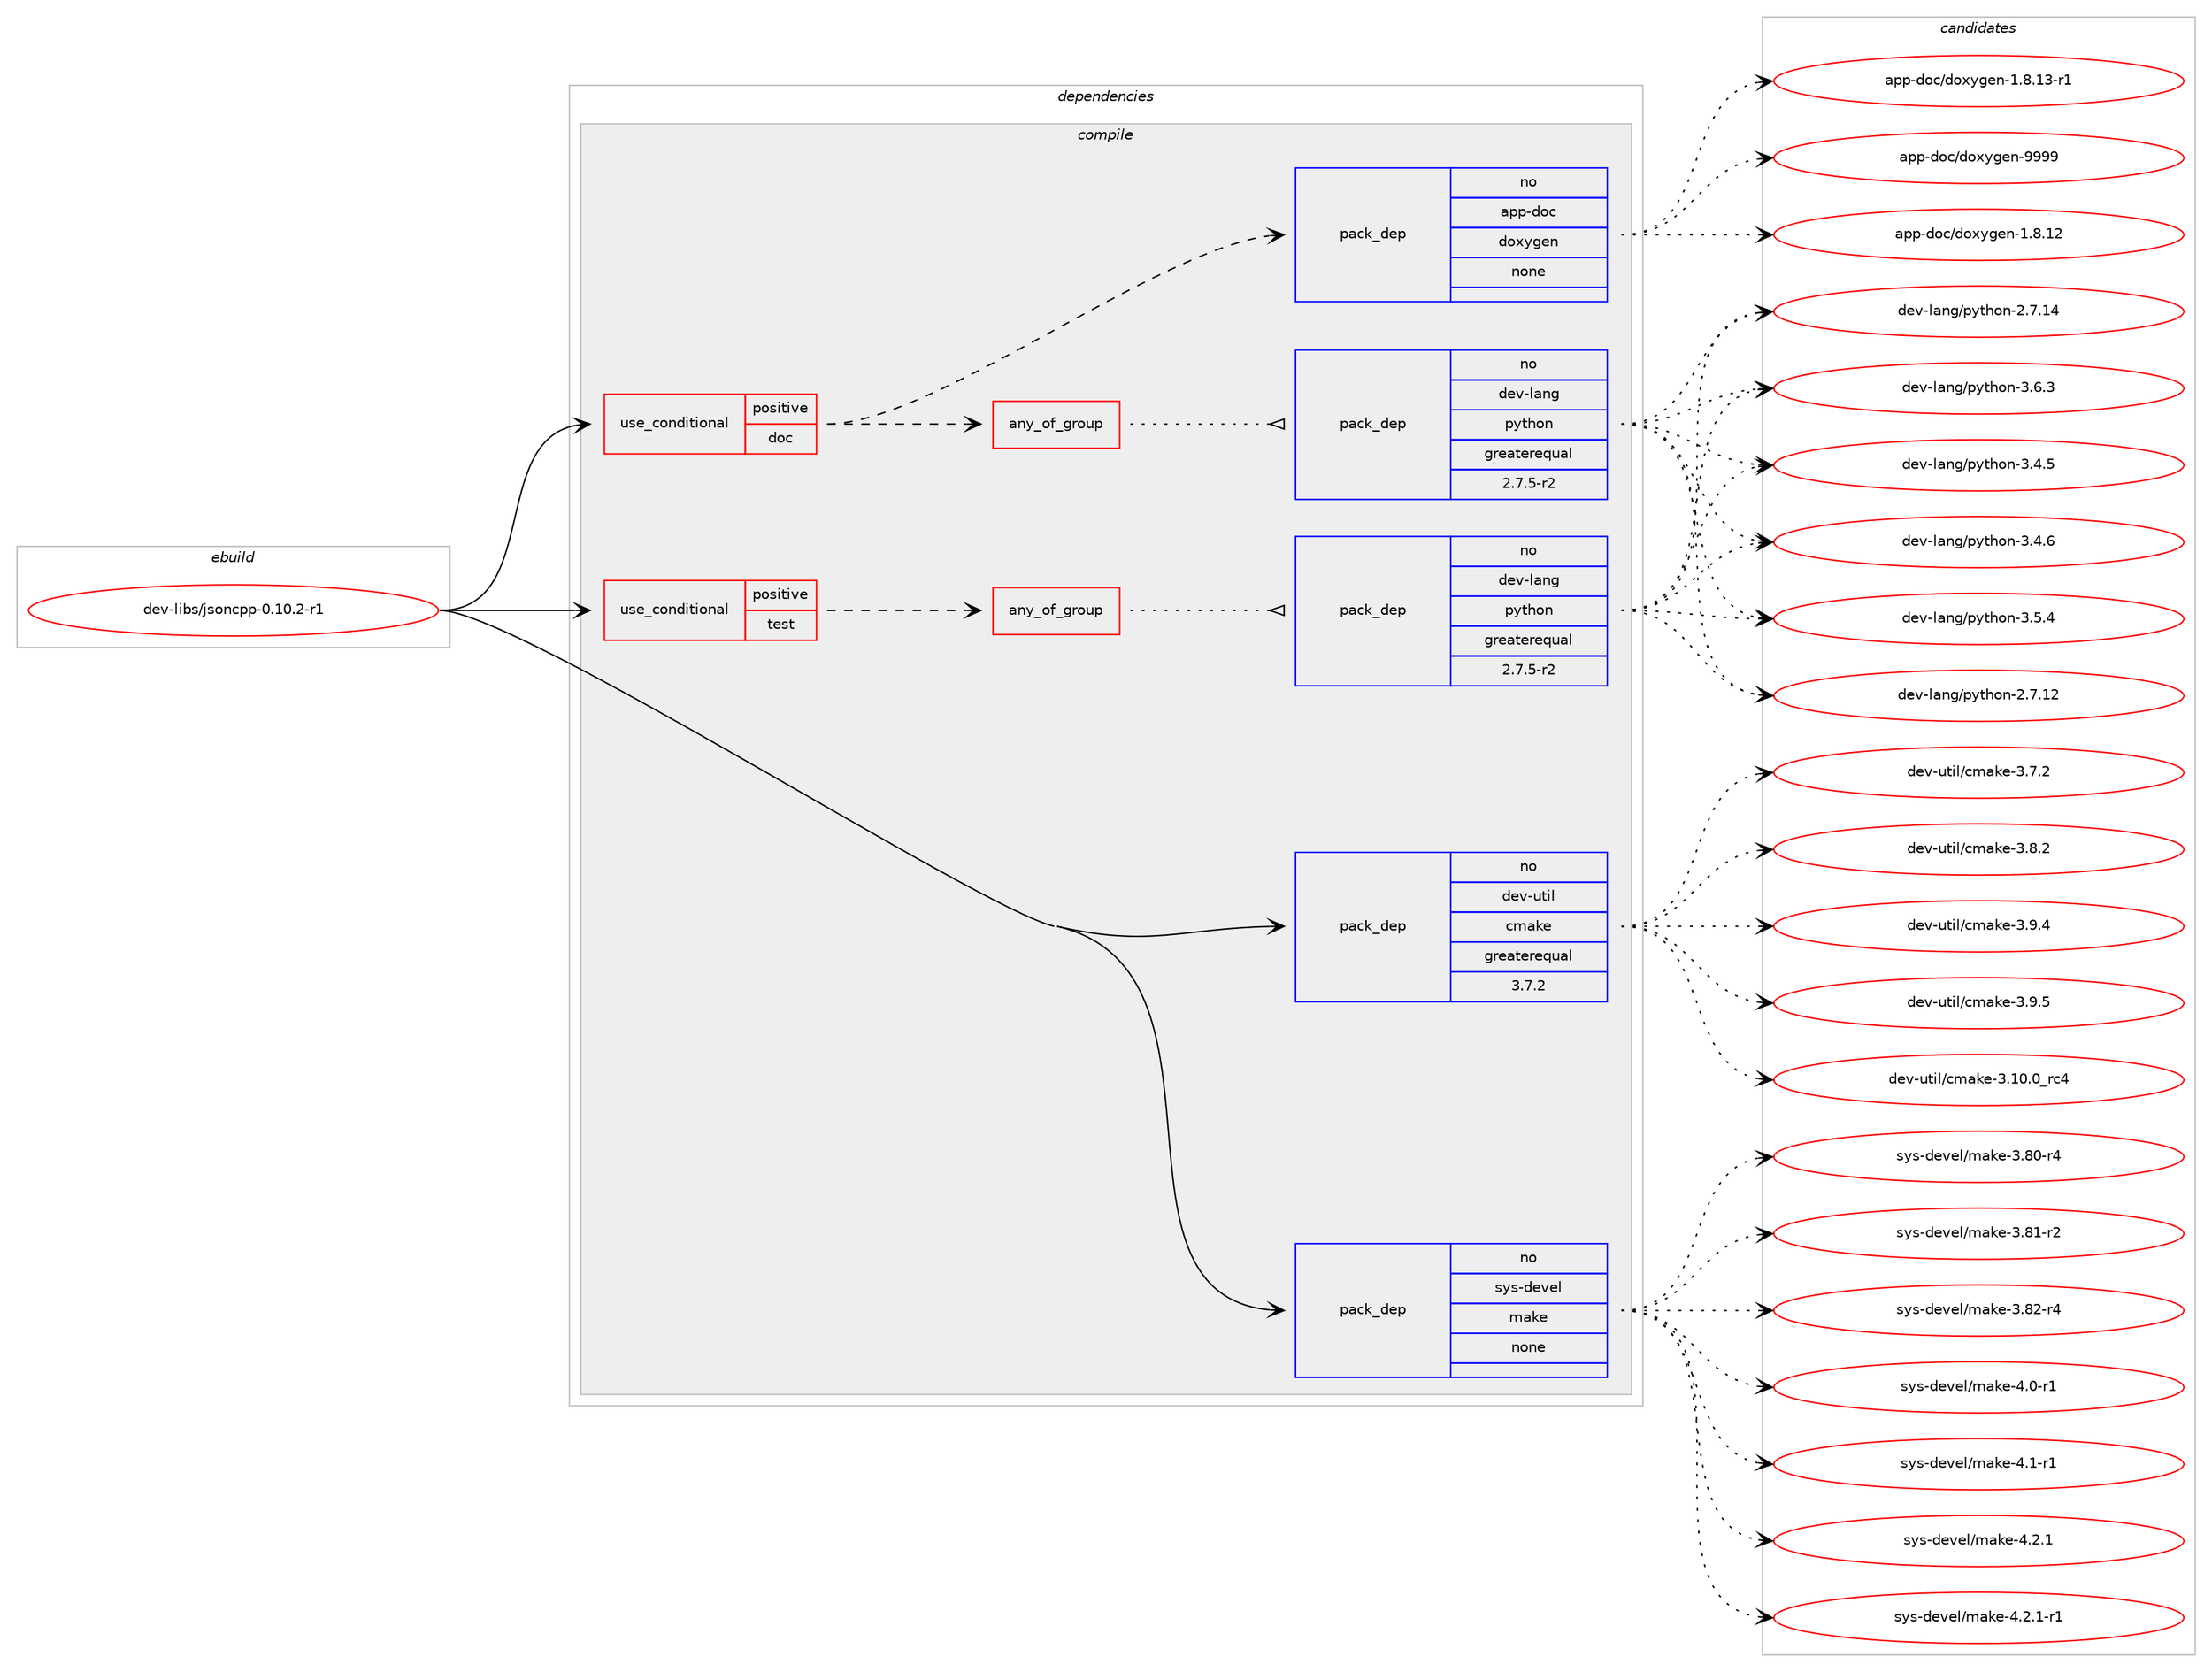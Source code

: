 digraph prolog {

# *************
# Graph options
# *************

newrank=true;
concentrate=true;
compound=true;
graph [rankdir=LR,fontname=Helvetica,fontsize=10,ranksep=1.5];#, ranksep=2.5, nodesep=0.2];
edge  [arrowhead=vee];
node  [fontname=Helvetica,fontsize=10];

# **********
# The ebuild
# **********

subgraph cluster_leftcol {
color=gray;
rank=same;
label=<<i>ebuild</i>>;
id [label="dev-libs/jsoncpp-0.10.2-r1", color=red, width=4, href="../dev-libs/jsoncpp-0.10.2-r1.svg"];
}

# ****************
# The dependencies
# ****************

subgraph cluster_midcol {
color=gray;
label=<<i>dependencies</i>>;
subgraph cluster_compile {
fillcolor="#eeeeee";
style=filled;
label=<<i>compile</i>>;
subgraph cond24646 {
dependency113681 [label=<<TABLE BORDER="0" CELLBORDER="1" CELLSPACING="0" CELLPADDING="4"><TR><TD ROWSPAN="3" CELLPADDING="10">use_conditional</TD></TR><TR><TD>positive</TD></TR><TR><TD>doc</TD></TR></TABLE>>, shape=none, color=red];
subgraph pack85728 {
dependency113682 [label=<<TABLE BORDER="0" CELLBORDER="1" CELLSPACING="0" CELLPADDING="4" WIDTH="220"><TR><TD ROWSPAN="6" CELLPADDING="30">pack_dep</TD></TR><TR><TD WIDTH="110">no</TD></TR><TR><TD>app-doc</TD></TR><TR><TD>doxygen</TD></TR><TR><TD>none</TD></TR><TR><TD></TD></TR></TABLE>>, shape=none, color=blue];
}
dependency113681:e -> dependency113682:w [weight=20,style="dashed",arrowhead="vee"];
subgraph any3277 {
dependency113683 [label=<<TABLE BORDER="0" CELLBORDER="1" CELLSPACING="0" CELLPADDING="4"><TR><TD CELLPADDING="10">any_of_group</TD></TR></TABLE>>, shape=none, color=red];subgraph pack85729 {
dependency113684 [label=<<TABLE BORDER="0" CELLBORDER="1" CELLSPACING="0" CELLPADDING="4" WIDTH="220"><TR><TD ROWSPAN="6" CELLPADDING="30">pack_dep</TD></TR><TR><TD WIDTH="110">no</TD></TR><TR><TD>dev-lang</TD></TR><TR><TD>python</TD></TR><TR><TD>greaterequal</TD></TR><TR><TD>2.7.5-r2</TD></TR></TABLE>>, shape=none, color=blue];
}
dependency113683:e -> dependency113684:w [weight=20,style="dotted",arrowhead="oinv"];
}
dependency113681:e -> dependency113683:w [weight=20,style="dashed",arrowhead="vee"];
}
id:e -> dependency113681:w [weight=20,style="solid",arrowhead="vee"];
subgraph cond24647 {
dependency113685 [label=<<TABLE BORDER="0" CELLBORDER="1" CELLSPACING="0" CELLPADDING="4"><TR><TD ROWSPAN="3" CELLPADDING="10">use_conditional</TD></TR><TR><TD>positive</TD></TR><TR><TD>test</TD></TR></TABLE>>, shape=none, color=red];
subgraph any3278 {
dependency113686 [label=<<TABLE BORDER="0" CELLBORDER="1" CELLSPACING="0" CELLPADDING="4"><TR><TD CELLPADDING="10">any_of_group</TD></TR></TABLE>>, shape=none, color=red];subgraph pack85730 {
dependency113687 [label=<<TABLE BORDER="0" CELLBORDER="1" CELLSPACING="0" CELLPADDING="4" WIDTH="220"><TR><TD ROWSPAN="6" CELLPADDING="30">pack_dep</TD></TR><TR><TD WIDTH="110">no</TD></TR><TR><TD>dev-lang</TD></TR><TR><TD>python</TD></TR><TR><TD>greaterequal</TD></TR><TR><TD>2.7.5-r2</TD></TR></TABLE>>, shape=none, color=blue];
}
dependency113686:e -> dependency113687:w [weight=20,style="dotted",arrowhead="oinv"];
}
dependency113685:e -> dependency113686:w [weight=20,style="dashed",arrowhead="vee"];
}
id:e -> dependency113685:w [weight=20,style="solid",arrowhead="vee"];
subgraph pack85731 {
dependency113688 [label=<<TABLE BORDER="0" CELLBORDER="1" CELLSPACING="0" CELLPADDING="4" WIDTH="220"><TR><TD ROWSPAN="6" CELLPADDING="30">pack_dep</TD></TR><TR><TD WIDTH="110">no</TD></TR><TR><TD>dev-util</TD></TR><TR><TD>cmake</TD></TR><TR><TD>greaterequal</TD></TR><TR><TD>3.7.2</TD></TR></TABLE>>, shape=none, color=blue];
}
id:e -> dependency113688:w [weight=20,style="solid",arrowhead="vee"];
subgraph pack85732 {
dependency113689 [label=<<TABLE BORDER="0" CELLBORDER="1" CELLSPACING="0" CELLPADDING="4" WIDTH="220"><TR><TD ROWSPAN="6" CELLPADDING="30">pack_dep</TD></TR><TR><TD WIDTH="110">no</TD></TR><TR><TD>sys-devel</TD></TR><TR><TD>make</TD></TR><TR><TD>none</TD></TR><TR><TD></TD></TR></TABLE>>, shape=none, color=blue];
}
id:e -> dependency113689:w [weight=20,style="solid",arrowhead="vee"];
}
subgraph cluster_compileandrun {
fillcolor="#eeeeee";
style=filled;
label=<<i>compile and run</i>>;
}
subgraph cluster_run {
fillcolor="#eeeeee";
style=filled;
label=<<i>run</i>>;
}
}

# **************
# The candidates
# **************

subgraph cluster_choices {
rank=same;
color=gray;
label=<<i>candidates</i>>;

subgraph choice85728 {
color=black;
nodesep=1;
choice9711211245100111994710011112012110310111045494656464950 [label="app-doc/doxygen-1.8.12", color=red, width=4,href="../app-doc/doxygen-1.8.12.svg"];
choice97112112451001119947100111120121103101110454946564649514511449 [label="app-doc/doxygen-1.8.13-r1", color=red, width=4,href="../app-doc/doxygen-1.8.13-r1.svg"];
choice971121124510011199471001111201211031011104557575757 [label="app-doc/doxygen-9999", color=red, width=4,href="../app-doc/doxygen-9999.svg"];
dependency113682:e -> choice9711211245100111994710011112012110310111045494656464950:w [style=dotted,weight="100"];
dependency113682:e -> choice97112112451001119947100111120121103101110454946564649514511449:w [style=dotted,weight="100"];
dependency113682:e -> choice971121124510011199471001111201211031011104557575757:w [style=dotted,weight="100"];
}
subgraph choice85729 {
color=black;
nodesep=1;
choice10010111845108971101034711212111610411111045504655464950 [label="dev-lang/python-2.7.12", color=red, width=4,href="../dev-lang/python-2.7.12.svg"];
choice10010111845108971101034711212111610411111045504655464952 [label="dev-lang/python-2.7.14", color=red, width=4,href="../dev-lang/python-2.7.14.svg"];
choice100101118451089711010347112121116104111110455146524653 [label="dev-lang/python-3.4.5", color=red, width=4,href="../dev-lang/python-3.4.5.svg"];
choice100101118451089711010347112121116104111110455146524654 [label="dev-lang/python-3.4.6", color=red, width=4,href="../dev-lang/python-3.4.6.svg"];
choice100101118451089711010347112121116104111110455146534652 [label="dev-lang/python-3.5.4", color=red, width=4,href="../dev-lang/python-3.5.4.svg"];
choice100101118451089711010347112121116104111110455146544651 [label="dev-lang/python-3.6.3", color=red, width=4,href="../dev-lang/python-3.6.3.svg"];
dependency113684:e -> choice10010111845108971101034711212111610411111045504655464950:w [style=dotted,weight="100"];
dependency113684:e -> choice10010111845108971101034711212111610411111045504655464952:w [style=dotted,weight="100"];
dependency113684:e -> choice100101118451089711010347112121116104111110455146524653:w [style=dotted,weight="100"];
dependency113684:e -> choice100101118451089711010347112121116104111110455146524654:w [style=dotted,weight="100"];
dependency113684:e -> choice100101118451089711010347112121116104111110455146534652:w [style=dotted,weight="100"];
dependency113684:e -> choice100101118451089711010347112121116104111110455146544651:w [style=dotted,weight="100"];
}
subgraph choice85730 {
color=black;
nodesep=1;
choice10010111845108971101034711212111610411111045504655464950 [label="dev-lang/python-2.7.12", color=red, width=4,href="../dev-lang/python-2.7.12.svg"];
choice10010111845108971101034711212111610411111045504655464952 [label="dev-lang/python-2.7.14", color=red, width=4,href="../dev-lang/python-2.7.14.svg"];
choice100101118451089711010347112121116104111110455146524653 [label="dev-lang/python-3.4.5", color=red, width=4,href="../dev-lang/python-3.4.5.svg"];
choice100101118451089711010347112121116104111110455146524654 [label="dev-lang/python-3.4.6", color=red, width=4,href="../dev-lang/python-3.4.6.svg"];
choice100101118451089711010347112121116104111110455146534652 [label="dev-lang/python-3.5.4", color=red, width=4,href="../dev-lang/python-3.5.4.svg"];
choice100101118451089711010347112121116104111110455146544651 [label="dev-lang/python-3.6.3", color=red, width=4,href="../dev-lang/python-3.6.3.svg"];
dependency113687:e -> choice10010111845108971101034711212111610411111045504655464950:w [style=dotted,weight="100"];
dependency113687:e -> choice10010111845108971101034711212111610411111045504655464952:w [style=dotted,weight="100"];
dependency113687:e -> choice100101118451089711010347112121116104111110455146524653:w [style=dotted,weight="100"];
dependency113687:e -> choice100101118451089711010347112121116104111110455146524654:w [style=dotted,weight="100"];
dependency113687:e -> choice100101118451089711010347112121116104111110455146534652:w [style=dotted,weight="100"];
dependency113687:e -> choice100101118451089711010347112121116104111110455146544651:w [style=dotted,weight="100"];
}
subgraph choice85731 {
color=black;
nodesep=1;
choice1001011184511711610510847991099710710145514649484648951149952 [label="dev-util/cmake-3.10.0_rc4", color=red, width=4,href="../dev-util/cmake-3.10.0_rc4.svg"];
choice10010111845117116105108479910997107101455146554650 [label="dev-util/cmake-3.7.2", color=red, width=4,href="../dev-util/cmake-3.7.2.svg"];
choice10010111845117116105108479910997107101455146564650 [label="dev-util/cmake-3.8.2", color=red, width=4,href="../dev-util/cmake-3.8.2.svg"];
choice10010111845117116105108479910997107101455146574652 [label="dev-util/cmake-3.9.4", color=red, width=4,href="../dev-util/cmake-3.9.4.svg"];
choice10010111845117116105108479910997107101455146574653 [label="dev-util/cmake-3.9.5", color=red, width=4,href="../dev-util/cmake-3.9.5.svg"];
dependency113688:e -> choice1001011184511711610510847991099710710145514649484648951149952:w [style=dotted,weight="100"];
dependency113688:e -> choice10010111845117116105108479910997107101455146554650:w [style=dotted,weight="100"];
dependency113688:e -> choice10010111845117116105108479910997107101455146564650:w [style=dotted,weight="100"];
dependency113688:e -> choice10010111845117116105108479910997107101455146574652:w [style=dotted,weight="100"];
dependency113688:e -> choice10010111845117116105108479910997107101455146574653:w [style=dotted,weight="100"];
}
subgraph choice85732 {
color=black;
nodesep=1;
choice11512111545100101118101108471099710710145514656484511452 [label="sys-devel/make-3.80-r4", color=red, width=4,href="../sys-devel/make-3.80-r4.svg"];
choice11512111545100101118101108471099710710145514656494511450 [label="sys-devel/make-3.81-r2", color=red, width=4,href="../sys-devel/make-3.81-r2.svg"];
choice11512111545100101118101108471099710710145514656504511452 [label="sys-devel/make-3.82-r4", color=red, width=4,href="../sys-devel/make-3.82-r4.svg"];
choice115121115451001011181011084710997107101455246484511449 [label="sys-devel/make-4.0-r1", color=red, width=4,href="../sys-devel/make-4.0-r1.svg"];
choice115121115451001011181011084710997107101455246494511449 [label="sys-devel/make-4.1-r1", color=red, width=4,href="../sys-devel/make-4.1-r1.svg"];
choice115121115451001011181011084710997107101455246504649 [label="sys-devel/make-4.2.1", color=red, width=4,href="../sys-devel/make-4.2.1.svg"];
choice1151211154510010111810110847109971071014552465046494511449 [label="sys-devel/make-4.2.1-r1", color=red, width=4,href="../sys-devel/make-4.2.1-r1.svg"];
dependency113689:e -> choice11512111545100101118101108471099710710145514656484511452:w [style=dotted,weight="100"];
dependency113689:e -> choice11512111545100101118101108471099710710145514656494511450:w [style=dotted,weight="100"];
dependency113689:e -> choice11512111545100101118101108471099710710145514656504511452:w [style=dotted,weight="100"];
dependency113689:e -> choice115121115451001011181011084710997107101455246484511449:w [style=dotted,weight="100"];
dependency113689:e -> choice115121115451001011181011084710997107101455246494511449:w [style=dotted,weight="100"];
dependency113689:e -> choice115121115451001011181011084710997107101455246504649:w [style=dotted,weight="100"];
dependency113689:e -> choice1151211154510010111810110847109971071014552465046494511449:w [style=dotted,weight="100"];
}
}

}
